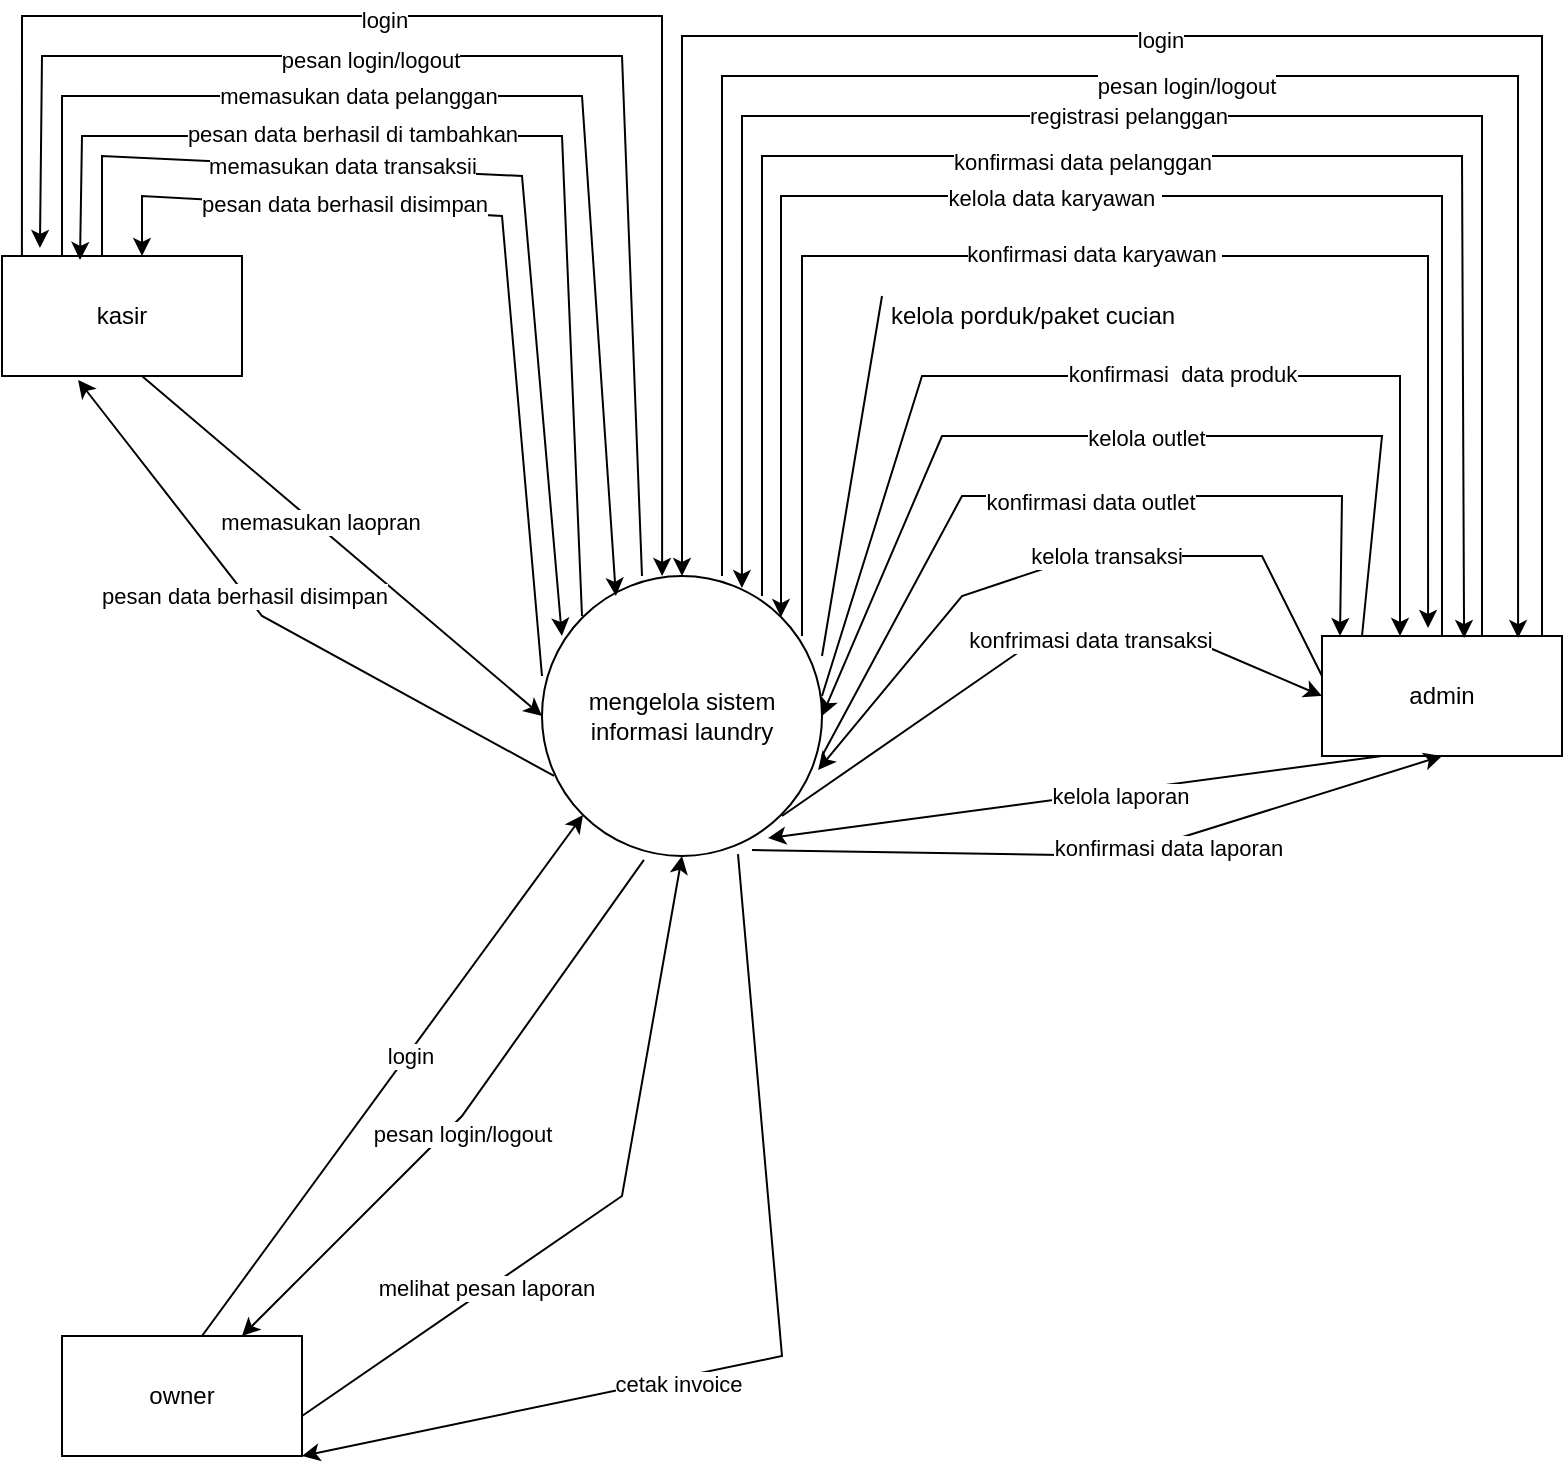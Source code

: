 <mxfile version="20.8.20" type="device"><diagram name="Halaman-1" id="RqWeaoGN_Ci6XYW4x82q"><mxGraphModel dx="794" dy="1864" grid="1" gridSize="10" guides="1" tooltips="1" connect="1" arrows="1" fold="1" page="1" pageScale="1" pageWidth="827" pageHeight="1169" math="0" shadow="0"><root><mxCell id="0"/><mxCell id="1" parent="0"/><mxCell id="p28j__JM84NTgxtKxSQX-1" value="mengelola sistem informasi laundry" style="ellipse;whiteSpace=wrap;html=1;aspect=fixed;" vertex="1" parent="1"><mxGeometry x="300" y="280" width="140" height="140" as="geometry"/></mxCell><mxCell id="p28j__JM84NTgxtKxSQX-6" style="edgeStyle=orthogonalEdgeStyle;rounded=0;orthogonalLoop=1;jettySize=auto;html=1;entryX=0.5;entryY=0;entryDx=0;entryDy=0;" edge="1" parent="1" target="p28j__JM84NTgxtKxSQX-1"><mxGeometry relative="1" as="geometry"><mxPoint x="800" y="310" as="sourcePoint"/><Array as="points"><mxPoint x="800" y="10"/><mxPoint x="370" y="10"/></Array></mxGeometry></mxCell><mxCell id="p28j__JM84NTgxtKxSQX-11" value="login" style="edgeLabel;html=1;align=center;verticalAlign=middle;resizable=0;points=[];" vertex="1" connectable="0" parent="p28j__JM84NTgxtKxSQX-6"><mxGeometry x="-0.018" y="2" relative="1" as="geometry"><mxPoint as="offset"/></mxGeometry></mxCell><mxCell id="p28j__JM84NTgxtKxSQX-19" style="edgeStyle=orthogonalEdgeStyle;rounded=0;orthogonalLoop=1;jettySize=auto;html=1;exitX=0.5;exitY=0;exitDx=0;exitDy=0;entryX=1;entryY=0;entryDx=0;entryDy=0;" edge="1" parent="1" source="p28j__JM84NTgxtKxSQX-2" target="p28j__JM84NTgxtKxSQX-1"><mxGeometry relative="1" as="geometry"><Array as="points"><mxPoint x="750" y="90"/><mxPoint x="420" y="90"/></Array></mxGeometry></mxCell><mxCell id="p28j__JM84NTgxtKxSQX-20" value="kelola data karyawan&amp;nbsp;" style="edgeLabel;html=1;align=center;verticalAlign=middle;resizable=0;points=[];" vertex="1" connectable="0" parent="p28j__JM84NTgxtKxSQX-19"><mxGeometry x="0.088" y="1" relative="1" as="geometry"><mxPoint as="offset"/></mxGeometry></mxCell><mxCell id="p28j__JM84NTgxtKxSQX-2" value="admin" style="rounded=0;whiteSpace=wrap;html=1;" vertex="1" parent="1"><mxGeometry x="690" y="310" width="120" height="60" as="geometry"/></mxCell><mxCell id="p28j__JM84NTgxtKxSQX-3" value="kasir" style="rounded=0;whiteSpace=wrap;html=1;" vertex="1" parent="1"><mxGeometry x="30" y="120" width="120" height="60" as="geometry"/></mxCell><mxCell id="p28j__JM84NTgxtKxSQX-4" value="owner" style="rounded=0;whiteSpace=wrap;html=1;" vertex="1" parent="1"><mxGeometry x="60" y="660" width="120" height="60" as="geometry"/></mxCell><mxCell id="p28j__JM84NTgxtKxSQX-12" value="" style="endArrow=classic;html=1;rounded=0;entryX=0.817;entryY=0.017;entryDx=0;entryDy=0;entryPerimeter=0;" edge="1" parent="1" target="p28j__JM84NTgxtKxSQX-2"><mxGeometry width="50" height="50" relative="1" as="geometry"><mxPoint x="390" y="280" as="sourcePoint"/><mxPoint x="440" y="230" as="targetPoint"/><Array as="points"><mxPoint x="390" y="30"/><mxPoint x="610" y="30"/><mxPoint x="788" y="30"/></Array></mxGeometry></mxCell><mxCell id="p28j__JM84NTgxtKxSQX-13" value="pesan login/logout" style="edgeLabel;html=1;align=center;verticalAlign=middle;resizable=0;points=[];" vertex="1" connectable="0" parent="p28j__JM84NTgxtKxSQX-12"><mxGeometry x="0.038" y="-5" relative="1" as="geometry"><mxPoint as="offset"/></mxGeometry></mxCell><mxCell id="p28j__JM84NTgxtKxSQX-14" value="" style="endArrow=classic;html=1;rounded=0;entryX=0.714;entryY=0.043;entryDx=0;entryDy=0;entryPerimeter=0;" edge="1" parent="1" target="p28j__JM84NTgxtKxSQX-1"><mxGeometry width="50" height="50" relative="1" as="geometry"><mxPoint x="770" y="310" as="sourcePoint"/><mxPoint x="820" y="260" as="targetPoint"/><Array as="points"><mxPoint x="770" y="50"/><mxPoint x="580" y="50"/><mxPoint x="400" y="50"/></Array></mxGeometry></mxCell><mxCell id="p28j__JM84NTgxtKxSQX-15" value="registrasi pelanggan" style="edgeLabel;html=1;align=center;verticalAlign=middle;resizable=0;points=[];" vertex="1" connectable="0" parent="p28j__JM84NTgxtKxSQX-14"><mxGeometry x="0.009" relative="1" as="geometry"><mxPoint as="offset"/></mxGeometry></mxCell><mxCell id="p28j__JM84NTgxtKxSQX-16" value="" style="endArrow=classic;html=1;rounded=0;entryX=0.592;entryY=0.017;entryDx=0;entryDy=0;entryPerimeter=0;" edge="1" parent="1" target="p28j__JM84NTgxtKxSQX-2"><mxGeometry width="50" height="50" relative="1" as="geometry"><mxPoint x="410" y="290" as="sourcePoint"/><mxPoint x="460" y="240" as="targetPoint"/><Array as="points"><mxPoint x="410" y="70"/><mxPoint x="550" y="70"/><mxPoint x="760" y="70"/></Array></mxGeometry></mxCell><mxCell id="p28j__JM84NTgxtKxSQX-17" value="konfirmasi data pelanggan" style="edgeLabel;html=1;align=center;verticalAlign=middle;resizable=0;points=[];" vertex="1" connectable="0" parent="p28j__JM84NTgxtKxSQX-16"><mxGeometry x="-0.063" y="-3" relative="1" as="geometry"><mxPoint as="offset"/></mxGeometry></mxCell><mxCell id="p28j__JM84NTgxtKxSQX-21" value="" style="endArrow=classic;html=1;rounded=0;entryX=0.442;entryY=-0.067;entryDx=0;entryDy=0;entryPerimeter=0;" edge="1" parent="1" target="p28j__JM84NTgxtKxSQX-2"><mxGeometry width="50" height="50" relative="1" as="geometry"><mxPoint x="430" y="310" as="sourcePoint"/><mxPoint x="480" y="260" as="targetPoint"/><Array as="points"><mxPoint x="430" y="120"/><mxPoint x="590" y="120"/><mxPoint x="743" y="120"/></Array></mxGeometry></mxCell><mxCell id="p28j__JM84NTgxtKxSQX-22" value="konfirmasi data karyawan&amp;nbsp;" style="edgeLabel;html=1;align=center;verticalAlign=middle;resizable=0;points=[];" vertex="1" connectable="0" parent="p28j__JM84NTgxtKxSQX-21"><mxGeometry x="-0.025" y="1" relative="1" as="geometry"><mxPoint as="offset"/></mxGeometry></mxCell><mxCell id="p28j__JM84NTgxtKxSQX-23" value="" style="endArrow=none;html=1;rounded=0;" edge="1" parent="1"><mxGeometry width="50" height="50" relative="1" as="geometry"><mxPoint x="440" y="320" as="sourcePoint"/><mxPoint x="470" y="140" as="targetPoint"/></mxGeometry></mxCell><mxCell id="p28j__JM84NTgxtKxSQX-24" value="kelola porduk/paket cucian" style="text;html=1;align=center;verticalAlign=middle;resizable=0;points=[];autosize=1;strokeColor=none;fillColor=none;" vertex="1" parent="1"><mxGeometry x="460" y="135" width="170" height="30" as="geometry"/></mxCell><mxCell id="p28j__JM84NTgxtKxSQX-26" value="" style="endArrow=classic;html=1;rounded=0;entryX=0.325;entryY=0;entryDx=0;entryDy=0;entryPerimeter=0;" edge="1" parent="1" target="p28j__JM84NTgxtKxSQX-2"><mxGeometry width="50" height="50" relative="1" as="geometry"><mxPoint x="440" y="340" as="sourcePoint"/><mxPoint x="490" y="290" as="targetPoint"/><Array as="points"><mxPoint x="490" y="180"/><mxPoint x="729" y="180"/></Array></mxGeometry></mxCell><mxCell id="p28j__JM84NTgxtKxSQX-27" value="konfirmasi&amp;nbsp; data produk" style="edgeLabel;html=1;align=center;verticalAlign=middle;resizable=0;points=[];" vertex="1" connectable="0" parent="p28j__JM84NTgxtKxSQX-26"><mxGeometry x="0.109" y="1" relative="1" as="geometry"><mxPoint as="offset"/></mxGeometry></mxCell><mxCell id="p28j__JM84NTgxtKxSQX-28" value="" style="endArrow=classic;html=1;rounded=0;entryX=1;entryY=0.5;entryDx=0;entryDy=0;" edge="1" parent="1" target="p28j__JM84NTgxtKxSQX-1"><mxGeometry width="50" height="50" relative="1" as="geometry"><mxPoint x="710" y="310" as="sourcePoint"/><mxPoint x="760" y="260" as="targetPoint"/><Array as="points"><mxPoint x="720" y="210"/><mxPoint x="590" y="210"/><mxPoint x="500" y="210"/></Array></mxGeometry></mxCell><mxCell id="p28j__JM84NTgxtKxSQX-29" value="kelola outlet" style="edgeLabel;html=1;align=center;verticalAlign=middle;resizable=0;points=[];" vertex="1" connectable="0" parent="p28j__JM84NTgxtKxSQX-28"><mxGeometry x="-0.071" y="1" relative="1" as="geometry"><mxPoint x="1" as="offset"/></mxGeometry></mxCell><mxCell id="p28j__JM84NTgxtKxSQX-30" value="" style="endArrow=classic;html=1;rounded=0;entryX=0.075;entryY=0;entryDx=0;entryDy=0;entryPerimeter=0;" edge="1" parent="1" target="p28j__JM84NTgxtKxSQX-2"><mxGeometry width="50" height="50" relative="1" as="geometry"><mxPoint x="440" y="370" as="sourcePoint"/><mxPoint x="490" y="320" as="targetPoint"/><Array as="points"><mxPoint x="510" y="240"/><mxPoint x="600" y="240"/><mxPoint x="700" y="240"/></Array></mxGeometry></mxCell><mxCell id="p28j__JM84NTgxtKxSQX-31" value="konfirmasi data outlet" style="edgeLabel;html=1;align=center;verticalAlign=middle;resizable=0;points=[];" vertex="1" connectable="0" parent="p28j__JM84NTgxtKxSQX-30"><mxGeometry x="0.034" y="-3" relative="1" as="geometry"><mxPoint as="offset"/></mxGeometry></mxCell><mxCell id="p28j__JM84NTgxtKxSQX-32" value="" style="endArrow=classic;html=1;rounded=0;entryX=0.986;entryY=0.693;entryDx=0;entryDy=0;entryPerimeter=0;" edge="1" parent="1" target="p28j__JM84NTgxtKxSQX-1"><mxGeometry width="50" height="50" relative="1" as="geometry"><mxPoint x="690" y="330" as="sourcePoint"/><mxPoint x="740" y="280" as="targetPoint"/><Array as="points"><mxPoint x="660" y="270"/><mxPoint x="570" y="270"/><mxPoint x="510" y="290"/></Array></mxGeometry></mxCell><mxCell id="p28j__JM84NTgxtKxSQX-33" value="kelola transaksi" style="edgeLabel;html=1;align=center;verticalAlign=middle;resizable=0;points=[];" vertex="1" connectable="0" parent="p28j__JM84NTgxtKxSQX-32"><mxGeometry x="-0.129" relative="1" as="geometry"><mxPoint as="offset"/></mxGeometry></mxCell><mxCell id="p28j__JM84NTgxtKxSQX-34" value="" style="endArrow=classic;html=1;rounded=0;entryX=0;entryY=0.5;entryDx=0;entryDy=0;" edge="1" parent="1" target="p28j__JM84NTgxtKxSQX-2"><mxGeometry width="50" height="50" relative="1" as="geometry"><mxPoint x="420" y="400" as="sourcePoint"/><mxPoint x="470" y="350" as="targetPoint"/><Array as="points"><mxPoint x="550" y="310"/><mxPoint x="620" y="310"/></Array></mxGeometry></mxCell><mxCell id="p28j__JM84NTgxtKxSQX-35" value="konfrimasi data transaksi" style="edgeLabel;html=1;align=center;verticalAlign=middle;resizable=0;points=[];" vertex="1" connectable="0" parent="p28j__JM84NTgxtKxSQX-34"><mxGeometry x="0.197" y="-2" relative="1" as="geometry"><mxPoint as="offset"/></mxGeometry></mxCell><mxCell id="p28j__JM84NTgxtKxSQX-36" value="" style="endArrow=classic;html=1;rounded=0;exitX=0.25;exitY=1;exitDx=0;exitDy=0;entryX=0.807;entryY=0.936;entryDx=0;entryDy=0;entryPerimeter=0;" edge="1" parent="1" source="p28j__JM84NTgxtKxSQX-2" target="p28j__JM84NTgxtKxSQX-1"><mxGeometry width="50" height="50" relative="1" as="geometry"><mxPoint x="660" y="440" as="sourcePoint"/><mxPoint x="710" y="390" as="targetPoint"/></mxGeometry></mxCell><mxCell id="p28j__JM84NTgxtKxSQX-37" value="kelola laporan" style="edgeLabel;html=1;align=center;verticalAlign=middle;resizable=0;points=[];" vertex="1" connectable="0" parent="p28j__JM84NTgxtKxSQX-36"><mxGeometry x="-0.145" y="1" relative="1" as="geometry"><mxPoint y="1" as="offset"/></mxGeometry></mxCell><mxCell id="p28j__JM84NTgxtKxSQX-38" value="" style="endArrow=classic;html=1;rounded=0;exitX=0.75;exitY=0.979;exitDx=0;exitDy=0;exitPerimeter=0;entryX=0.5;entryY=1;entryDx=0;entryDy=0;" edge="1" parent="1" source="p28j__JM84NTgxtKxSQX-1" target="p28j__JM84NTgxtKxSQX-2"><mxGeometry width="50" height="50" relative="1" as="geometry"><mxPoint x="430" y="480" as="sourcePoint"/><mxPoint x="480" y="430" as="targetPoint"/><Array as="points"><mxPoint x="590" y="420"/></Array></mxGeometry></mxCell><mxCell id="p28j__JM84NTgxtKxSQX-39" value="konfirmasi data laporan" style="edgeLabel;html=1;align=center;verticalAlign=middle;resizable=0;points=[];" vertex="1" connectable="0" parent="p28j__JM84NTgxtKxSQX-38"><mxGeometry x="0.181" y="-3" relative="1" as="geometry"><mxPoint as="offset"/></mxGeometry></mxCell><mxCell id="p28j__JM84NTgxtKxSQX-40" value="" style="endArrow=classic;html=1;rounded=0;exitX=0.083;exitY=0;exitDx=0;exitDy=0;exitPerimeter=0;entryX=0.429;entryY=0;entryDx=0;entryDy=0;entryPerimeter=0;" edge="1" parent="1" source="p28j__JM84NTgxtKxSQX-3" target="p28j__JM84NTgxtKxSQX-1"><mxGeometry width="50" height="50" relative="1" as="geometry"><mxPoint x="50" y="110" as="sourcePoint"/><mxPoint x="100" y="60" as="targetPoint"/><Array as="points"><mxPoint x="40"/><mxPoint x="360"/></Array></mxGeometry></mxCell><mxCell id="p28j__JM84NTgxtKxSQX-41" value="login" style="edgeLabel;html=1;align=center;verticalAlign=middle;resizable=0;points=[];" vertex="1" connectable="0" parent="p28j__JM84NTgxtKxSQX-40"><mxGeometry x="-0.164" y="-2" relative="1" as="geometry"><mxPoint as="offset"/></mxGeometry></mxCell><mxCell id="p28j__JM84NTgxtKxSQX-43" value="" style="endArrow=classic;html=1;rounded=0;entryX=0.264;entryY=0.071;entryDx=0;entryDy=0;entryPerimeter=0;" edge="1" parent="1" target="p28j__JM84NTgxtKxSQX-1"><mxGeometry width="50" height="50" relative="1" as="geometry"><mxPoint x="60" y="120" as="sourcePoint"/><mxPoint x="110" y="70" as="targetPoint"/><Array as="points"><mxPoint x="60" y="40"/><mxPoint x="320" y="40"/></Array></mxGeometry></mxCell><mxCell id="p28j__JM84NTgxtKxSQX-52" value="memasukan data pelanggan" style="edgeLabel;html=1;align=center;verticalAlign=middle;resizable=0;points=[];" vertex="1" connectable="0" parent="p28j__JM84NTgxtKxSQX-43"><mxGeometry x="-0.228" relative="1" as="geometry"><mxPoint as="offset"/></mxGeometry></mxCell><mxCell id="p28j__JM84NTgxtKxSQX-45" value="" style="endArrow=classic;html=1;rounded=0;entryX=0.071;entryY=0.214;entryDx=0;entryDy=0;entryPerimeter=0;" edge="1" parent="1" target="p28j__JM84NTgxtKxSQX-1"><mxGeometry width="50" height="50" relative="1" as="geometry"><mxPoint x="80" y="120" as="sourcePoint"/><mxPoint x="130" y="70" as="targetPoint"/><Array as="points"><mxPoint x="80" y="70"/><mxPoint x="290" y="80"/></Array></mxGeometry></mxCell><mxCell id="p28j__JM84NTgxtKxSQX-55" value="memasukan data transaksii" style="edgeLabel;html=1;align=center;verticalAlign=middle;resizable=0;points=[];" vertex="1" connectable="0" parent="p28j__JM84NTgxtKxSQX-45"><mxGeometry x="-0.307" y="1" relative="1" as="geometry"><mxPoint as="offset"/></mxGeometry></mxCell><mxCell id="p28j__JM84NTgxtKxSQX-49" value="" style="endArrow=classic;html=1;rounded=0;entryX=0.158;entryY=-0.067;entryDx=0;entryDy=0;entryPerimeter=0;" edge="1" parent="1" target="p28j__JM84NTgxtKxSQX-3"><mxGeometry width="50" height="50" relative="1" as="geometry"><mxPoint x="350" y="280" as="sourcePoint"/><mxPoint x="400" y="230" as="targetPoint"/><Array as="points"><mxPoint x="340" y="20"/><mxPoint x="50" y="20"/></Array></mxGeometry></mxCell><mxCell id="p28j__JM84NTgxtKxSQX-50" value="pesan login/logout" style="edgeLabel;html=1;align=center;verticalAlign=middle;resizable=0;points=[];" vertex="1" connectable="0" parent="p28j__JM84NTgxtKxSQX-49"><mxGeometry x="0.195" y="2" relative="1" as="geometry"><mxPoint as="offset"/></mxGeometry></mxCell><mxCell id="p28j__JM84NTgxtKxSQX-53" value="" style="endArrow=classic;html=1;rounded=0;entryX=0.325;entryY=0.033;entryDx=0;entryDy=0;entryPerimeter=0;" edge="1" parent="1" target="p28j__JM84NTgxtKxSQX-3"><mxGeometry width="50" height="50" relative="1" as="geometry"><mxPoint x="320" y="300" as="sourcePoint"/><mxPoint x="370" y="250" as="targetPoint"/><Array as="points"><mxPoint x="310" y="60"/><mxPoint x="70" y="60"/></Array></mxGeometry></mxCell><mxCell id="p28j__JM84NTgxtKxSQX-54" value="pesan data berhasil di tambahkan" style="edgeLabel;html=1;align=center;verticalAlign=middle;resizable=0;points=[];" vertex="1" connectable="0" parent="p28j__JM84NTgxtKxSQX-53"><mxGeometry x="0.273" y="-1" relative="1" as="geometry"><mxPoint as="offset"/></mxGeometry></mxCell><mxCell id="p28j__JM84NTgxtKxSQX-56" value="" style="endArrow=classic;html=1;rounded=0;" edge="1" parent="1"><mxGeometry width="50" height="50" relative="1" as="geometry"><mxPoint x="300" y="330" as="sourcePoint"/><mxPoint x="100" y="120" as="targetPoint"/><Array as="points"><mxPoint x="280" y="100"/><mxPoint x="100" y="90"/></Array></mxGeometry></mxCell><mxCell id="p28j__JM84NTgxtKxSQX-57" value="pesan data berhasil disimpan" style="edgeLabel;html=1;align=center;verticalAlign=middle;resizable=0;points=[];" vertex="1" connectable="0" parent="p28j__JM84NTgxtKxSQX-56"><mxGeometry x="0.406" y="-2" relative="1" as="geometry"><mxPoint as="offset"/></mxGeometry></mxCell><mxCell id="p28j__JM84NTgxtKxSQX-58" value="" style="endArrow=classic;html=1;rounded=0;exitX=0.583;exitY=1;exitDx=0;exitDy=0;exitPerimeter=0;entryX=0;entryY=0.5;entryDx=0;entryDy=0;" edge="1" parent="1" source="p28j__JM84NTgxtKxSQX-3" target="p28j__JM84NTgxtKxSQX-1"><mxGeometry width="50" height="50" relative="1" as="geometry"><mxPoint x="160" y="280" as="sourcePoint"/><mxPoint x="210" y="230" as="targetPoint"/></mxGeometry></mxCell><mxCell id="p28j__JM84NTgxtKxSQX-59" value="memasukan laopran" style="edgeLabel;html=1;align=center;verticalAlign=middle;resizable=0;points=[];" vertex="1" connectable="0" parent="p28j__JM84NTgxtKxSQX-58"><mxGeometry x="-0.123" y="2" relative="1" as="geometry"><mxPoint as="offset"/></mxGeometry></mxCell><mxCell id="p28j__JM84NTgxtKxSQX-60" value="" style="endArrow=classic;html=1;rounded=0;exitX=0.043;exitY=0.714;exitDx=0;exitDy=0;exitPerimeter=0;entryX=0.317;entryY=1.033;entryDx=0;entryDy=0;entryPerimeter=0;" edge="1" parent="1" source="p28j__JM84NTgxtKxSQX-1" target="p28j__JM84NTgxtKxSQX-3"><mxGeometry width="50" height="50" relative="1" as="geometry"><mxPoint x="110" y="340" as="sourcePoint"/><mxPoint x="160" y="290" as="targetPoint"/><Array as="points"><mxPoint x="160" y="300"/></Array></mxGeometry></mxCell><mxCell id="p28j__JM84NTgxtKxSQX-61" value="pesan data berhasil disimpan" style="edgeLabel;html=1;align=center;verticalAlign=middle;resizable=0;points=[];" vertex="1" connectable="0" parent="p28j__JM84NTgxtKxSQX-60"><mxGeometry x="0.142" y="2" relative="1" as="geometry"><mxPoint x="1" as="offset"/></mxGeometry></mxCell><mxCell id="p28j__JM84NTgxtKxSQX-62" value="" style="endArrow=classic;html=1;rounded=0;entryX=0;entryY=1;entryDx=0;entryDy=0;" edge="1" parent="1" target="p28j__JM84NTgxtKxSQX-1"><mxGeometry width="50" height="50" relative="1" as="geometry"><mxPoint x="130" y="660" as="sourcePoint"/><mxPoint x="180" y="610" as="targetPoint"/></mxGeometry></mxCell><mxCell id="p28j__JM84NTgxtKxSQX-63" value="login" style="edgeLabel;html=1;align=center;verticalAlign=middle;resizable=0;points=[];" vertex="1" connectable="0" parent="p28j__JM84NTgxtKxSQX-62"><mxGeometry x="0.086" y="-1" relative="1" as="geometry"><mxPoint as="offset"/></mxGeometry></mxCell><mxCell id="p28j__JM84NTgxtKxSQX-64" value="" style="endArrow=classic;html=1;rounded=0;entryX=0.75;entryY=0;entryDx=0;entryDy=0;exitX=0.364;exitY=1.014;exitDx=0;exitDy=0;exitPerimeter=0;" edge="1" parent="1" source="p28j__JM84NTgxtKxSQX-1" target="p28j__JM84NTgxtKxSQX-4"><mxGeometry width="50" height="50" relative="1" as="geometry"><mxPoint x="270" y="520" as="sourcePoint"/><mxPoint x="320" y="470" as="targetPoint"/><Array as="points"><mxPoint x="260" y="550"/></Array></mxGeometry></mxCell><mxCell id="p28j__JM84NTgxtKxSQX-65" value="pesan login/logout" style="edgeLabel;html=1;align=center;verticalAlign=middle;resizable=0;points=[];" vertex="1" connectable="0" parent="p28j__JM84NTgxtKxSQX-64"><mxGeometry x="0.1" y="-2" relative="1" as="geometry"><mxPoint x="12" as="offset"/></mxGeometry></mxCell><mxCell id="p28j__JM84NTgxtKxSQX-66" value="" style="endArrow=classic;html=1;rounded=0;entryX=0.5;entryY=1;entryDx=0;entryDy=0;" edge="1" parent="1" target="p28j__JM84NTgxtKxSQX-1"><mxGeometry width="50" height="50" relative="1" as="geometry"><mxPoint x="180" y="700" as="sourcePoint"/><mxPoint x="370" y="430" as="targetPoint"/><Array as="points"><mxPoint x="340" y="590"/></Array></mxGeometry></mxCell><mxCell id="p28j__JM84NTgxtKxSQX-67" value="melihat pesan laporan" style="edgeLabel;html=1;align=center;verticalAlign=middle;resizable=0;points=[];" vertex="1" connectable="0" parent="p28j__JM84NTgxtKxSQX-66"><mxGeometry x="-0.389" y="1" relative="1" as="geometry"><mxPoint as="offset"/></mxGeometry></mxCell><mxCell id="p28j__JM84NTgxtKxSQX-68" value="" style="endArrow=classic;html=1;rounded=0;entryX=1;entryY=1;entryDx=0;entryDy=0;exitX=0.7;exitY=0.993;exitDx=0;exitDy=0;exitPerimeter=0;" edge="1" parent="1" source="p28j__JM84NTgxtKxSQX-1" target="p28j__JM84NTgxtKxSQX-4"><mxGeometry width="50" height="50" relative="1" as="geometry"><mxPoint x="380" y="580" as="sourcePoint"/><mxPoint x="430" y="530" as="targetPoint"/><Array as="points"><mxPoint x="420" y="670"/></Array></mxGeometry></mxCell><mxCell id="p28j__JM84NTgxtKxSQX-69" value="cetak invoice" style="edgeLabel;html=1;align=center;verticalAlign=middle;resizable=0;points=[];" vertex="1" connectable="0" parent="p28j__JM84NTgxtKxSQX-68"><mxGeometry x="0.23" y="3" relative="1" as="geometry"><mxPoint as="offset"/></mxGeometry></mxCell></root></mxGraphModel></diagram></mxfile>